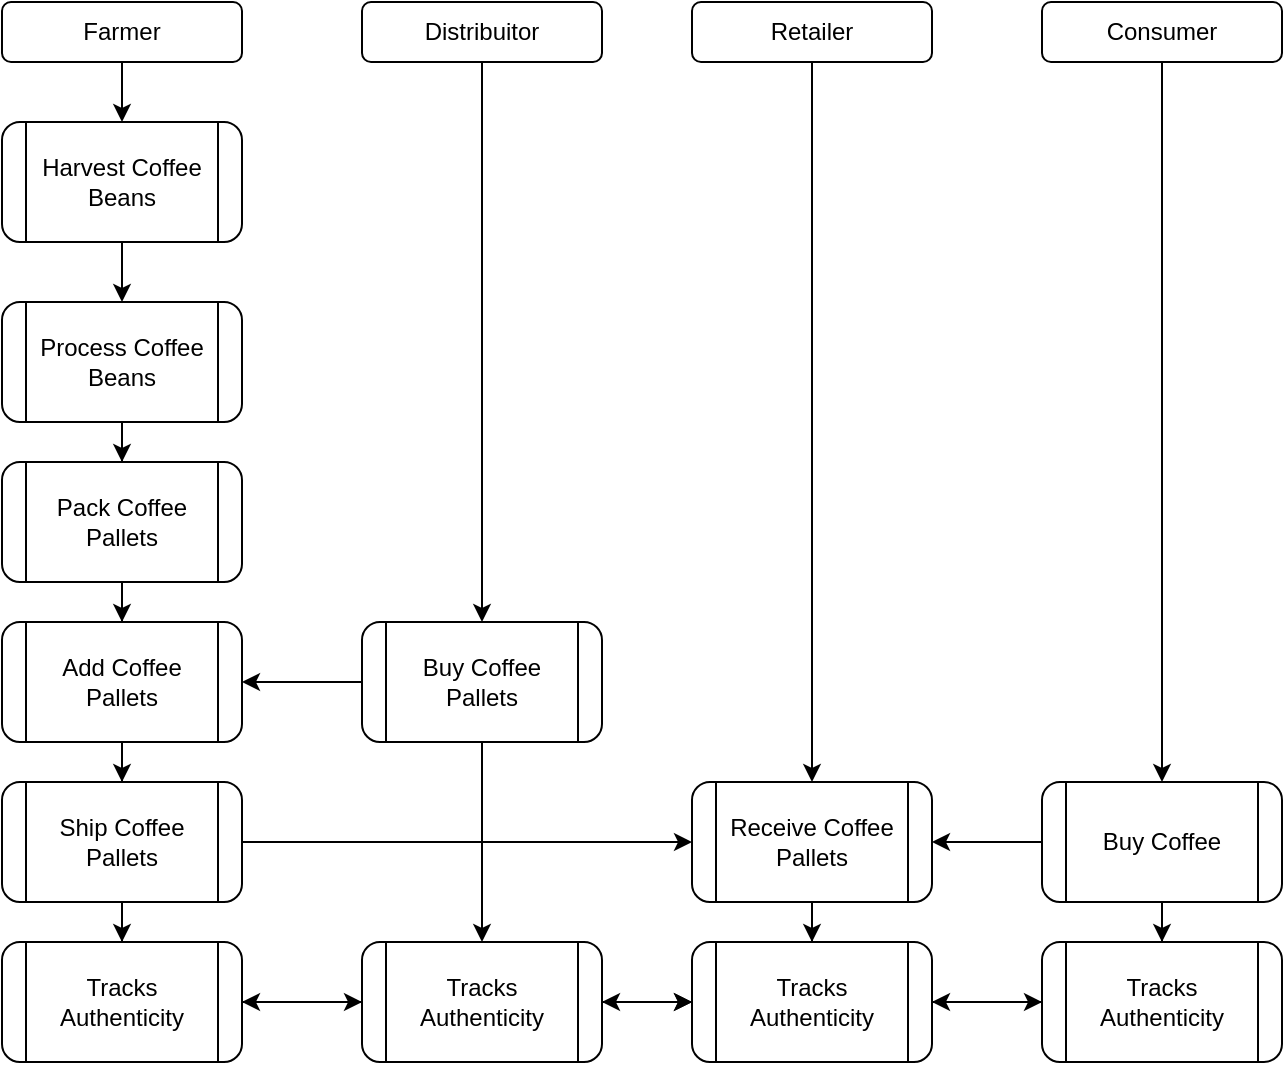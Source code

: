 <mxfile version="14.9.2" type="device"><diagram id="TQnlp3ZnutkonV8BGRMN" name="Page-1"><mxGraphModel dx="1422" dy="790" grid="1" gridSize="10" guides="1" tooltips="1" connect="1" arrows="1" fold="1" page="1" pageScale="1" pageWidth="850" pageHeight="1100" math="0" shadow="0"><root><mxCell id="0"/><mxCell id="1" parent="0"/><mxCell id="WauDVICgFN7O_2sx1ybF-7" value="" style="edgeStyle=orthogonalEdgeStyle;rounded=0;orthogonalLoop=1;jettySize=auto;html=1;" edge="1" parent="1" source="WauDVICgFN7O_2sx1ybF-2" target="WauDVICgFN7O_2sx1ybF-6"><mxGeometry relative="1" as="geometry"/></mxCell><mxCell id="WauDVICgFN7O_2sx1ybF-2" value="Farmer" style="rounded=1;whiteSpace=wrap;html=1;" vertex="1" parent="1"><mxGeometry x="80" y="50" width="120" height="30" as="geometry"/></mxCell><mxCell id="WauDVICgFN7O_2sx1ybF-19" value="" style="edgeStyle=orthogonalEdgeStyle;rounded=0;orthogonalLoop=1;jettySize=auto;html=1;" edge="1" parent="1" source="WauDVICgFN7O_2sx1ybF-3" target="WauDVICgFN7O_2sx1ybF-18"><mxGeometry relative="1" as="geometry"/></mxCell><mxCell id="WauDVICgFN7O_2sx1ybF-3" value="Distribuitor" style="rounded=1;whiteSpace=wrap;html=1;" vertex="1" parent="1"><mxGeometry x="260" y="50" width="120" height="30" as="geometry"/></mxCell><mxCell id="WauDVICgFN7O_2sx1ybF-26" value="" style="edgeStyle=orthogonalEdgeStyle;rounded=0;orthogonalLoop=1;jettySize=auto;html=1;" edge="1" parent="1" source="WauDVICgFN7O_2sx1ybF-4" target="WauDVICgFN7O_2sx1ybF-25"><mxGeometry relative="1" as="geometry"/></mxCell><mxCell id="WauDVICgFN7O_2sx1ybF-4" value="Retailer" style="rounded=1;whiteSpace=wrap;html=1;" vertex="1" parent="1"><mxGeometry x="425" y="50" width="120" height="30" as="geometry"/></mxCell><mxCell id="WauDVICgFN7O_2sx1ybF-32" value="" style="edgeStyle=orthogonalEdgeStyle;rounded=0;orthogonalLoop=1;jettySize=auto;html=1;" edge="1" parent="1" source="WauDVICgFN7O_2sx1ybF-5" target="WauDVICgFN7O_2sx1ybF-31"><mxGeometry relative="1" as="geometry"/></mxCell><mxCell id="WauDVICgFN7O_2sx1ybF-5" value="Consumer" style="rounded=1;whiteSpace=wrap;html=1;" vertex="1" parent="1"><mxGeometry x="600" y="50" width="120" height="30" as="geometry"/></mxCell><mxCell id="WauDVICgFN7O_2sx1ybF-9" value="" style="edgeStyle=orthogonalEdgeStyle;rounded=0;orthogonalLoop=1;jettySize=auto;html=1;" edge="1" parent="1" source="WauDVICgFN7O_2sx1ybF-6" target="WauDVICgFN7O_2sx1ybF-8"><mxGeometry relative="1" as="geometry"/></mxCell><mxCell id="WauDVICgFN7O_2sx1ybF-6" value="Harvest Coffee Beans" style="shape=process;whiteSpace=wrap;html=1;backgroundOutline=1;rounded=1;" vertex="1" parent="1"><mxGeometry x="80" y="110" width="120" height="60" as="geometry"/></mxCell><mxCell id="WauDVICgFN7O_2sx1ybF-11" value="" style="edgeStyle=orthogonalEdgeStyle;rounded=0;orthogonalLoop=1;jettySize=auto;html=1;" edge="1" parent="1" source="WauDVICgFN7O_2sx1ybF-8" target="WauDVICgFN7O_2sx1ybF-10"><mxGeometry relative="1" as="geometry"/></mxCell><mxCell id="WauDVICgFN7O_2sx1ybF-8" value="Process Coffee Beans" style="shape=process;whiteSpace=wrap;html=1;backgroundOutline=1;rounded=1;" vertex="1" parent="1"><mxGeometry x="80" y="200" width="120" height="60" as="geometry"/></mxCell><mxCell id="WauDVICgFN7O_2sx1ybF-13" value="" style="edgeStyle=orthogonalEdgeStyle;rounded=0;orthogonalLoop=1;jettySize=auto;html=1;" edge="1" parent="1" source="WauDVICgFN7O_2sx1ybF-10" target="WauDVICgFN7O_2sx1ybF-12"><mxGeometry relative="1" as="geometry"/></mxCell><mxCell id="WauDVICgFN7O_2sx1ybF-10" value="Pack Coffee Pallets" style="shape=process;whiteSpace=wrap;html=1;backgroundOutline=1;rounded=1;" vertex="1" parent="1"><mxGeometry x="80" y="280" width="120" height="60" as="geometry"/></mxCell><mxCell id="WauDVICgFN7O_2sx1ybF-15" value="" style="edgeStyle=orthogonalEdgeStyle;rounded=0;orthogonalLoop=1;jettySize=auto;html=1;" edge="1" parent="1" source="WauDVICgFN7O_2sx1ybF-12" target="WauDVICgFN7O_2sx1ybF-14"><mxGeometry relative="1" as="geometry"/></mxCell><mxCell id="WauDVICgFN7O_2sx1ybF-12" value="Add Coffee Pallets" style="shape=process;whiteSpace=wrap;html=1;backgroundOutline=1;rounded=1;" vertex="1" parent="1"><mxGeometry x="80" y="360" width="120" height="60" as="geometry"/></mxCell><mxCell id="WauDVICgFN7O_2sx1ybF-17" value="" style="edgeStyle=orthogonalEdgeStyle;rounded=0;orthogonalLoop=1;jettySize=auto;html=1;" edge="1" parent="1" source="WauDVICgFN7O_2sx1ybF-14" target="WauDVICgFN7O_2sx1ybF-16"><mxGeometry relative="1" as="geometry"/></mxCell><mxCell id="WauDVICgFN7O_2sx1ybF-27" style="edgeStyle=orthogonalEdgeStyle;rounded=0;orthogonalLoop=1;jettySize=auto;html=1;" edge="1" parent="1" source="WauDVICgFN7O_2sx1ybF-14" target="WauDVICgFN7O_2sx1ybF-25"><mxGeometry relative="1" as="geometry"/></mxCell><mxCell id="WauDVICgFN7O_2sx1ybF-14" value="Ship Coffee Pallets" style="shape=process;whiteSpace=wrap;html=1;backgroundOutline=1;rounded=1;" vertex="1" parent="1"><mxGeometry x="80" y="440" width="120" height="60" as="geometry"/></mxCell><mxCell id="WauDVICgFN7O_2sx1ybF-24" value="" style="edgeStyle=orthogonalEdgeStyle;rounded=0;orthogonalLoop=1;jettySize=auto;html=1;" edge="1" parent="1" source="WauDVICgFN7O_2sx1ybF-16" target="WauDVICgFN7O_2sx1ybF-21"><mxGeometry relative="1" as="geometry"/></mxCell><mxCell id="WauDVICgFN7O_2sx1ybF-16" value="Tracks Authenticity&lt;br&gt;" style="shape=process;whiteSpace=wrap;html=1;backgroundOutline=1;rounded=1;" vertex="1" parent="1"><mxGeometry x="80" y="520" width="120" height="60" as="geometry"/></mxCell><mxCell id="WauDVICgFN7O_2sx1ybF-20" value="" style="edgeStyle=orthogonalEdgeStyle;rounded=0;orthogonalLoop=1;jettySize=auto;html=1;" edge="1" parent="1" source="WauDVICgFN7O_2sx1ybF-18" target="WauDVICgFN7O_2sx1ybF-12"><mxGeometry relative="1" as="geometry"/></mxCell><mxCell id="WauDVICgFN7O_2sx1ybF-22" value="" style="edgeStyle=orthogonalEdgeStyle;rounded=0;orthogonalLoop=1;jettySize=auto;html=1;" edge="1" parent="1" source="WauDVICgFN7O_2sx1ybF-18" target="WauDVICgFN7O_2sx1ybF-21"><mxGeometry relative="1" as="geometry"/></mxCell><mxCell id="WauDVICgFN7O_2sx1ybF-18" value="Buy Coffee Pallets" style="shape=process;whiteSpace=wrap;html=1;backgroundOutline=1;rounded=1;" vertex="1" parent="1"><mxGeometry x="260" y="360" width="120" height="60" as="geometry"/></mxCell><mxCell id="WauDVICgFN7O_2sx1ybF-23" value="" style="edgeStyle=orthogonalEdgeStyle;rounded=0;orthogonalLoop=1;jettySize=auto;html=1;" edge="1" parent="1" source="WauDVICgFN7O_2sx1ybF-21" target="WauDVICgFN7O_2sx1ybF-16"><mxGeometry relative="1" as="geometry"/></mxCell><mxCell id="WauDVICgFN7O_2sx1ybF-37" value="" style="edgeStyle=orthogonalEdgeStyle;rounded=0;orthogonalLoop=1;jettySize=auto;html=1;" edge="1" parent="1" source="WauDVICgFN7O_2sx1ybF-21" target="WauDVICgFN7O_2sx1ybF-28"><mxGeometry relative="1" as="geometry"/></mxCell><mxCell id="WauDVICgFN7O_2sx1ybF-38" style="edgeStyle=orthogonalEdgeStyle;rounded=0;orthogonalLoop=1;jettySize=auto;html=1;entryX=0;entryY=0.5;entryDx=0;entryDy=0;" edge="1" parent="1" source="WauDVICgFN7O_2sx1ybF-21" target="WauDVICgFN7O_2sx1ybF-28"><mxGeometry relative="1" as="geometry"/></mxCell><mxCell id="WauDVICgFN7O_2sx1ybF-21" value="Tracks Authenticity" style="shape=process;whiteSpace=wrap;html=1;backgroundOutline=1;rounded=1;" vertex="1" parent="1"><mxGeometry x="260" y="520" width="120" height="60" as="geometry"/></mxCell><mxCell id="WauDVICgFN7O_2sx1ybF-29" value="" style="edgeStyle=orthogonalEdgeStyle;rounded=0;orthogonalLoop=1;jettySize=auto;html=1;" edge="1" parent="1" source="WauDVICgFN7O_2sx1ybF-25" target="WauDVICgFN7O_2sx1ybF-28"><mxGeometry relative="1" as="geometry"/></mxCell><mxCell id="WauDVICgFN7O_2sx1ybF-25" value="Receive Coffee Pallets" style="shape=process;whiteSpace=wrap;html=1;backgroundOutline=1;rounded=1;" vertex="1" parent="1"><mxGeometry x="425" y="440" width="120" height="60" as="geometry"/></mxCell><mxCell id="WauDVICgFN7O_2sx1ybF-36" value="" style="edgeStyle=orthogonalEdgeStyle;rounded=0;orthogonalLoop=1;jettySize=auto;html=1;" edge="1" parent="1" source="WauDVICgFN7O_2sx1ybF-28" target="WauDVICgFN7O_2sx1ybF-34"><mxGeometry relative="1" as="geometry"/></mxCell><mxCell id="WauDVICgFN7O_2sx1ybF-39" style="edgeStyle=orthogonalEdgeStyle;rounded=0;orthogonalLoop=1;jettySize=auto;html=1;entryX=1;entryY=0.5;entryDx=0;entryDy=0;" edge="1" parent="1" source="WauDVICgFN7O_2sx1ybF-28" target="WauDVICgFN7O_2sx1ybF-21"><mxGeometry relative="1" as="geometry"/></mxCell><mxCell id="WauDVICgFN7O_2sx1ybF-28" value="Tracks Authenticity" style="shape=process;whiteSpace=wrap;html=1;backgroundOutline=1;rounded=1;" vertex="1" parent="1"><mxGeometry x="425" y="520" width="120" height="60" as="geometry"/></mxCell><mxCell id="WauDVICgFN7O_2sx1ybF-33" value="" style="edgeStyle=orthogonalEdgeStyle;rounded=0;orthogonalLoop=1;jettySize=auto;html=1;" edge="1" parent="1" source="WauDVICgFN7O_2sx1ybF-31" target="WauDVICgFN7O_2sx1ybF-25"><mxGeometry relative="1" as="geometry"/></mxCell><mxCell id="WauDVICgFN7O_2sx1ybF-35" value="" style="edgeStyle=orthogonalEdgeStyle;rounded=0;orthogonalLoop=1;jettySize=auto;html=1;" edge="1" parent="1" source="WauDVICgFN7O_2sx1ybF-31" target="WauDVICgFN7O_2sx1ybF-34"><mxGeometry relative="1" as="geometry"/></mxCell><mxCell id="WauDVICgFN7O_2sx1ybF-31" value="Buy Coffee" style="shape=process;whiteSpace=wrap;html=1;backgroundOutline=1;rounded=1;" vertex="1" parent="1"><mxGeometry x="600" y="440" width="120" height="60" as="geometry"/></mxCell><mxCell id="WauDVICgFN7O_2sx1ybF-40" style="edgeStyle=orthogonalEdgeStyle;rounded=0;orthogonalLoop=1;jettySize=auto;html=1;entryX=1;entryY=0.5;entryDx=0;entryDy=0;" edge="1" parent="1" source="WauDVICgFN7O_2sx1ybF-34" target="WauDVICgFN7O_2sx1ybF-28"><mxGeometry relative="1" as="geometry"/></mxCell><mxCell id="WauDVICgFN7O_2sx1ybF-34" value="&lt;span&gt;Tracks Authenticity&lt;/span&gt;" style="shape=process;whiteSpace=wrap;html=1;backgroundOutline=1;rounded=1;direction=west;" vertex="1" parent="1"><mxGeometry x="600" y="520" width="120" height="60" as="geometry"/></mxCell></root></mxGraphModel></diagram></mxfile>